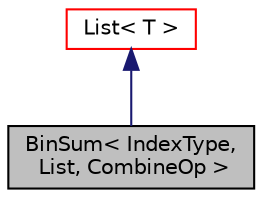 digraph "BinSum&lt; IndexType, List, CombineOp &gt;"
{
  bgcolor="transparent";
  edge [fontname="Helvetica",fontsize="10",labelfontname="Helvetica",labelfontsize="10"];
  node [fontname="Helvetica",fontsize="10",shape=record];
  Node1 [label="BinSum\< IndexType,\l List, CombineOp \>",height=0.2,width=0.4,color="black", fillcolor="grey75", style="filled", fontcolor="black"];
  Node2 -> Node1 [dir="back",color="midnightblue",fontsize="10",style="solid",fontname="Helvetica"];
  Node2 [label="List\< T \>",height=0.2,width=0.4,color="red",URL="$a01392.html",tooltip="A 1D array of objects of type <T>, where the size of the vector is known and used for subscript bound..."];
}
